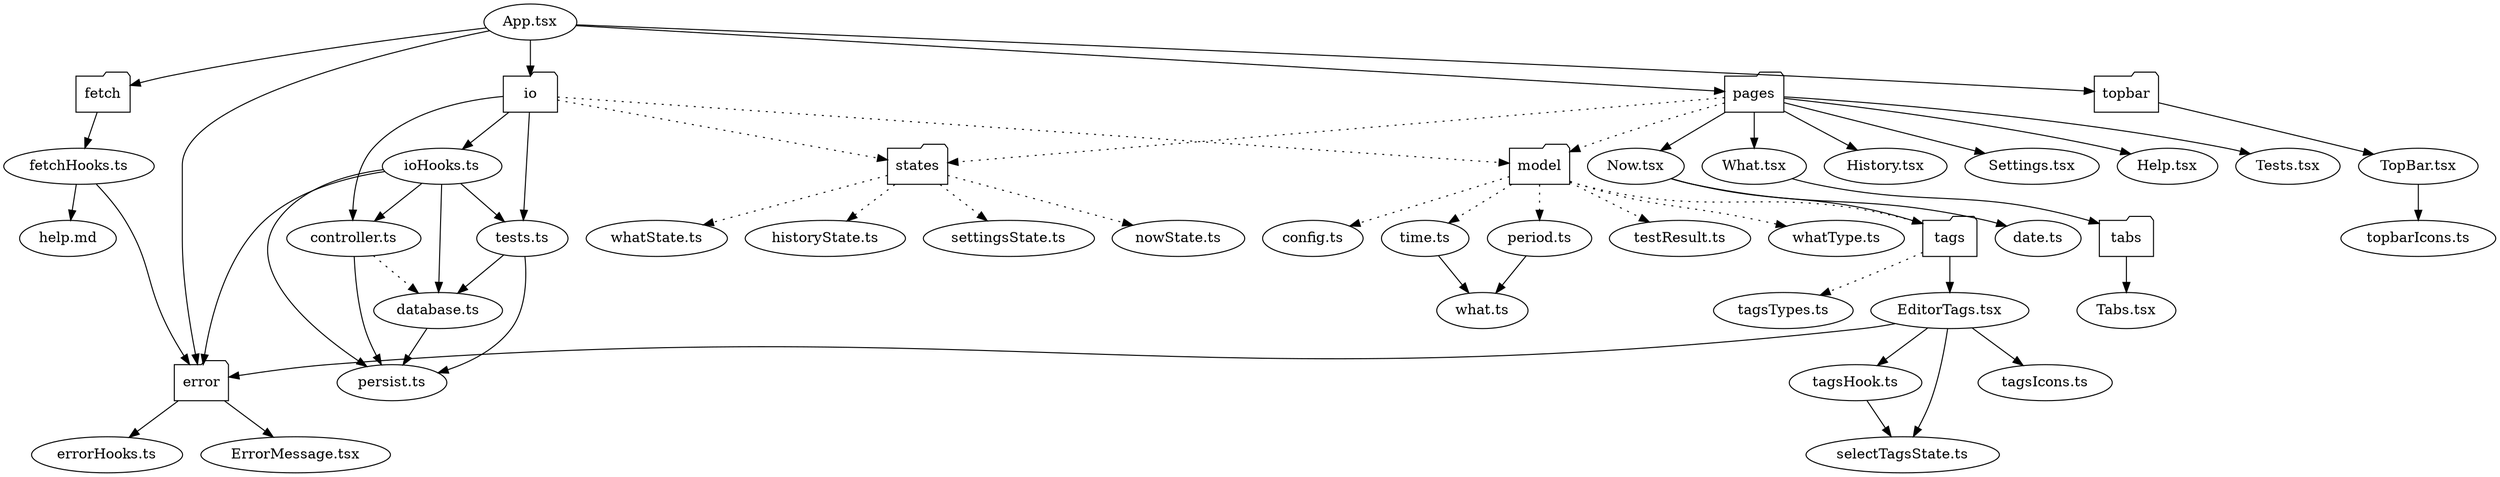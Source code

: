 digraph SRC {
  "App.tsx" -> {"error" "fetch" "io" "pages" "topbar"};

  "error" [shape=folder];
  "fetch" [shape=folder];
  "io" [shape=folder];
  "model" [shape=folder];
  "pages" [shape=folder];
  "states" [shape=folder];
  "tabs" [shape=folder];
  "tags" [shape=folder];
  "topbar" [shape=folder];
  
  "error" -> {"ErrorMessage.tsx" "errorHooks.ts"};
  "ErrorMessage.tsx" -> {};
  "errorHooks.ts" -> {};

  "fetch" -> {"fetchHooks.ts"};
  "fetchHooks.ts" -> {"error" "help.md"}
  "help.md" -> {}

  "io" -> {"controller.ts" "ioHooks.ts" "tests.ts"};
  "io" -> {"model" "states"} [style=dotted];
  "controller.ts" -> {"persist.ts"};
  "controller.ts" -> {"database.ts"} [style=dotted];
  "database.ts" -> {"persist.ts"};
  "ioHooks.ts" -> {"controller.ts" "database.ts" "persist.ts" "tests.ts" "error"};
  "tests.ts" -> {"database.ts" "persist.ts"};
  "persist.ts" -> {}

  "model" -> {"config.ts" "period.ts" "testResult.ts" "time.ts" "tags" "whatType.ts"} [style=dotted];
  "config.ts" -> {};
  "period.ts" -> {"what.ts"};
  "testResult.ts" -> {};
  "time.ts" -> {"what.ts"};
  "what.ts" -> {};
  "whatType.ts" -> {};

  "pages" -> {"Now.tsx" "What.tsx" "History.tsx" "Settings.tsx" "Help.tsx" "Tests.tsx"};
  "pages" -> {"model" "states"} [style=dotted];
  "date.ts" -> {};
  "Now.tsx" -> {"date.ts" "tags"};
  "What.tsx" -> {"tabs"};
  "History.tsx" -> {};
  "Settings.tsx" -> {};
  "Help.tsx" -> {};
  "Tests.tsx" -> {};

  "states" -> {"nowState.ts" "whatState.ts" "historyState.ts" "settingsState.ts"} [style=dotted];
  "nowState.ts" -> {};
  "whatState.ts" -> {};
  "historyState.ts" -> {};
  "settingsState.ts" -> {};

  "tabs" -> {"Tabs.tsx"};
  "Tabs.tsx" -> {};

  "tags" -> {"EditorTags.tsx"};
  "tags" -> {"tagsTypes.ts"} [style=dotted];
  "EditorTags.tsx" -> {"error" "selectTagsState.ts" "tagsHook.ts" "tagsIcons.ts"};
  "tagsHook.ts" -> {"selectTagsState.ts"};
  "tagsIcons.ts" -> {};
  "tagsTypes.ts" -> {};

  "topbar" -> {"TopBar.tsx"};
  "TopBar.tsx" -> {"topbarIcons.ts"};
  "topbarIcons.ts" -> {};
}
